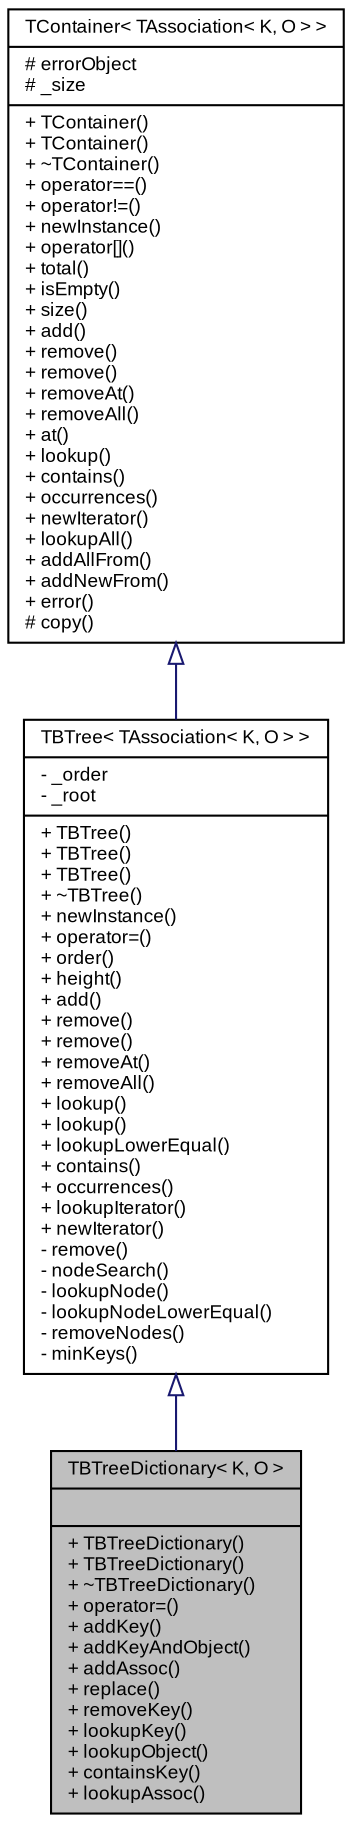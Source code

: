 digraph G
{
  bgcolor="transparent";
  edge [fontname="Arial",fontsize="9",labelfontname="Arial",labelfontsize="9"];
  node [fontname="Arial",fontsize="9",shape=record];
  Node1 [label="{TBTreeDictionary\< K, O \>\n||+ TBTreeDictionary()\l+ TBTreeDictionary()\l+ ~TBTreeDictionary()\l+ operator=()\l+ addKey()\l+ addKeyAndObject()\l+ addAssoc()\l+ replace()\l+ removeKey()\l+ lookupKey()\l+ lookupObject()\l+ containsKey()\l+ lookupAssoc()\l}",height=0.2,width=0.4,color="black", fillcolor="grey75", style="filled" fontcolor="black"];
  Node2 -> Node1 [dir=back,color="midnightblue",fontsize="9",style="solid",arrowtail="empty",fontname="Arial"];
  Node2 [label="{TBTree\< TAssociation\< K, O \> \>\n|- _order\l- _root\l|+ TBTree()\l+ TBTree()\l+ TBTree()\l+ ~TBTree()\l+ newInstance()\l+ operator=()\l+ order()\l+ height()\l+ add()\l+ remove()\l+ remove()\l+ removeAt()\l+ removeAll()\l+ lookup()\l+ lookup()\l+ lookupLowerEqual()\l+ contains()\l+ occurrences()\l+ lookupIterator()\l+ newIterator()\l- remove()\l- nodeSearch()\l- lookupNode()\l- lookupNodeLowerEqual()\l- removeNodes()\l- minKeys()\l}",height=0.2,width=0.4,color="black",URL="$classSteinberg_1_1TBTree.html"];
  Node3 -> Node2 [dir=back,color="midnightblue",fontsize="9",style="solid",arrowtail="empty",fontname="Arial"];
  Node3 [label="{TContainer\< TAssociation\< K, O \> \>\n|# errorObject\l# _size\l|+ TContainer()\l+ TContainer()\l+ ~TContainer()\l+ operator==()\l+ operator!=()\l+ newInstance()\l+ operator[]()\l+ total()\l+ isEmpty()\l+ size()\l+ add()\l+ remove()\l+ remove()\l+ removeAt()\l+ removeAll()\l+ at()\l+ lookup()\l+ contains()\l+ occurrences()\l+ newIterator()\l+ lookupAll()\l+ addAllFrom()\l+ addNewFrom()\l+ error()\l# copy()\l}",height=0.2,width=0.4,color="black",URL="$classSteinberg_1_1TContainer.html"];
}
